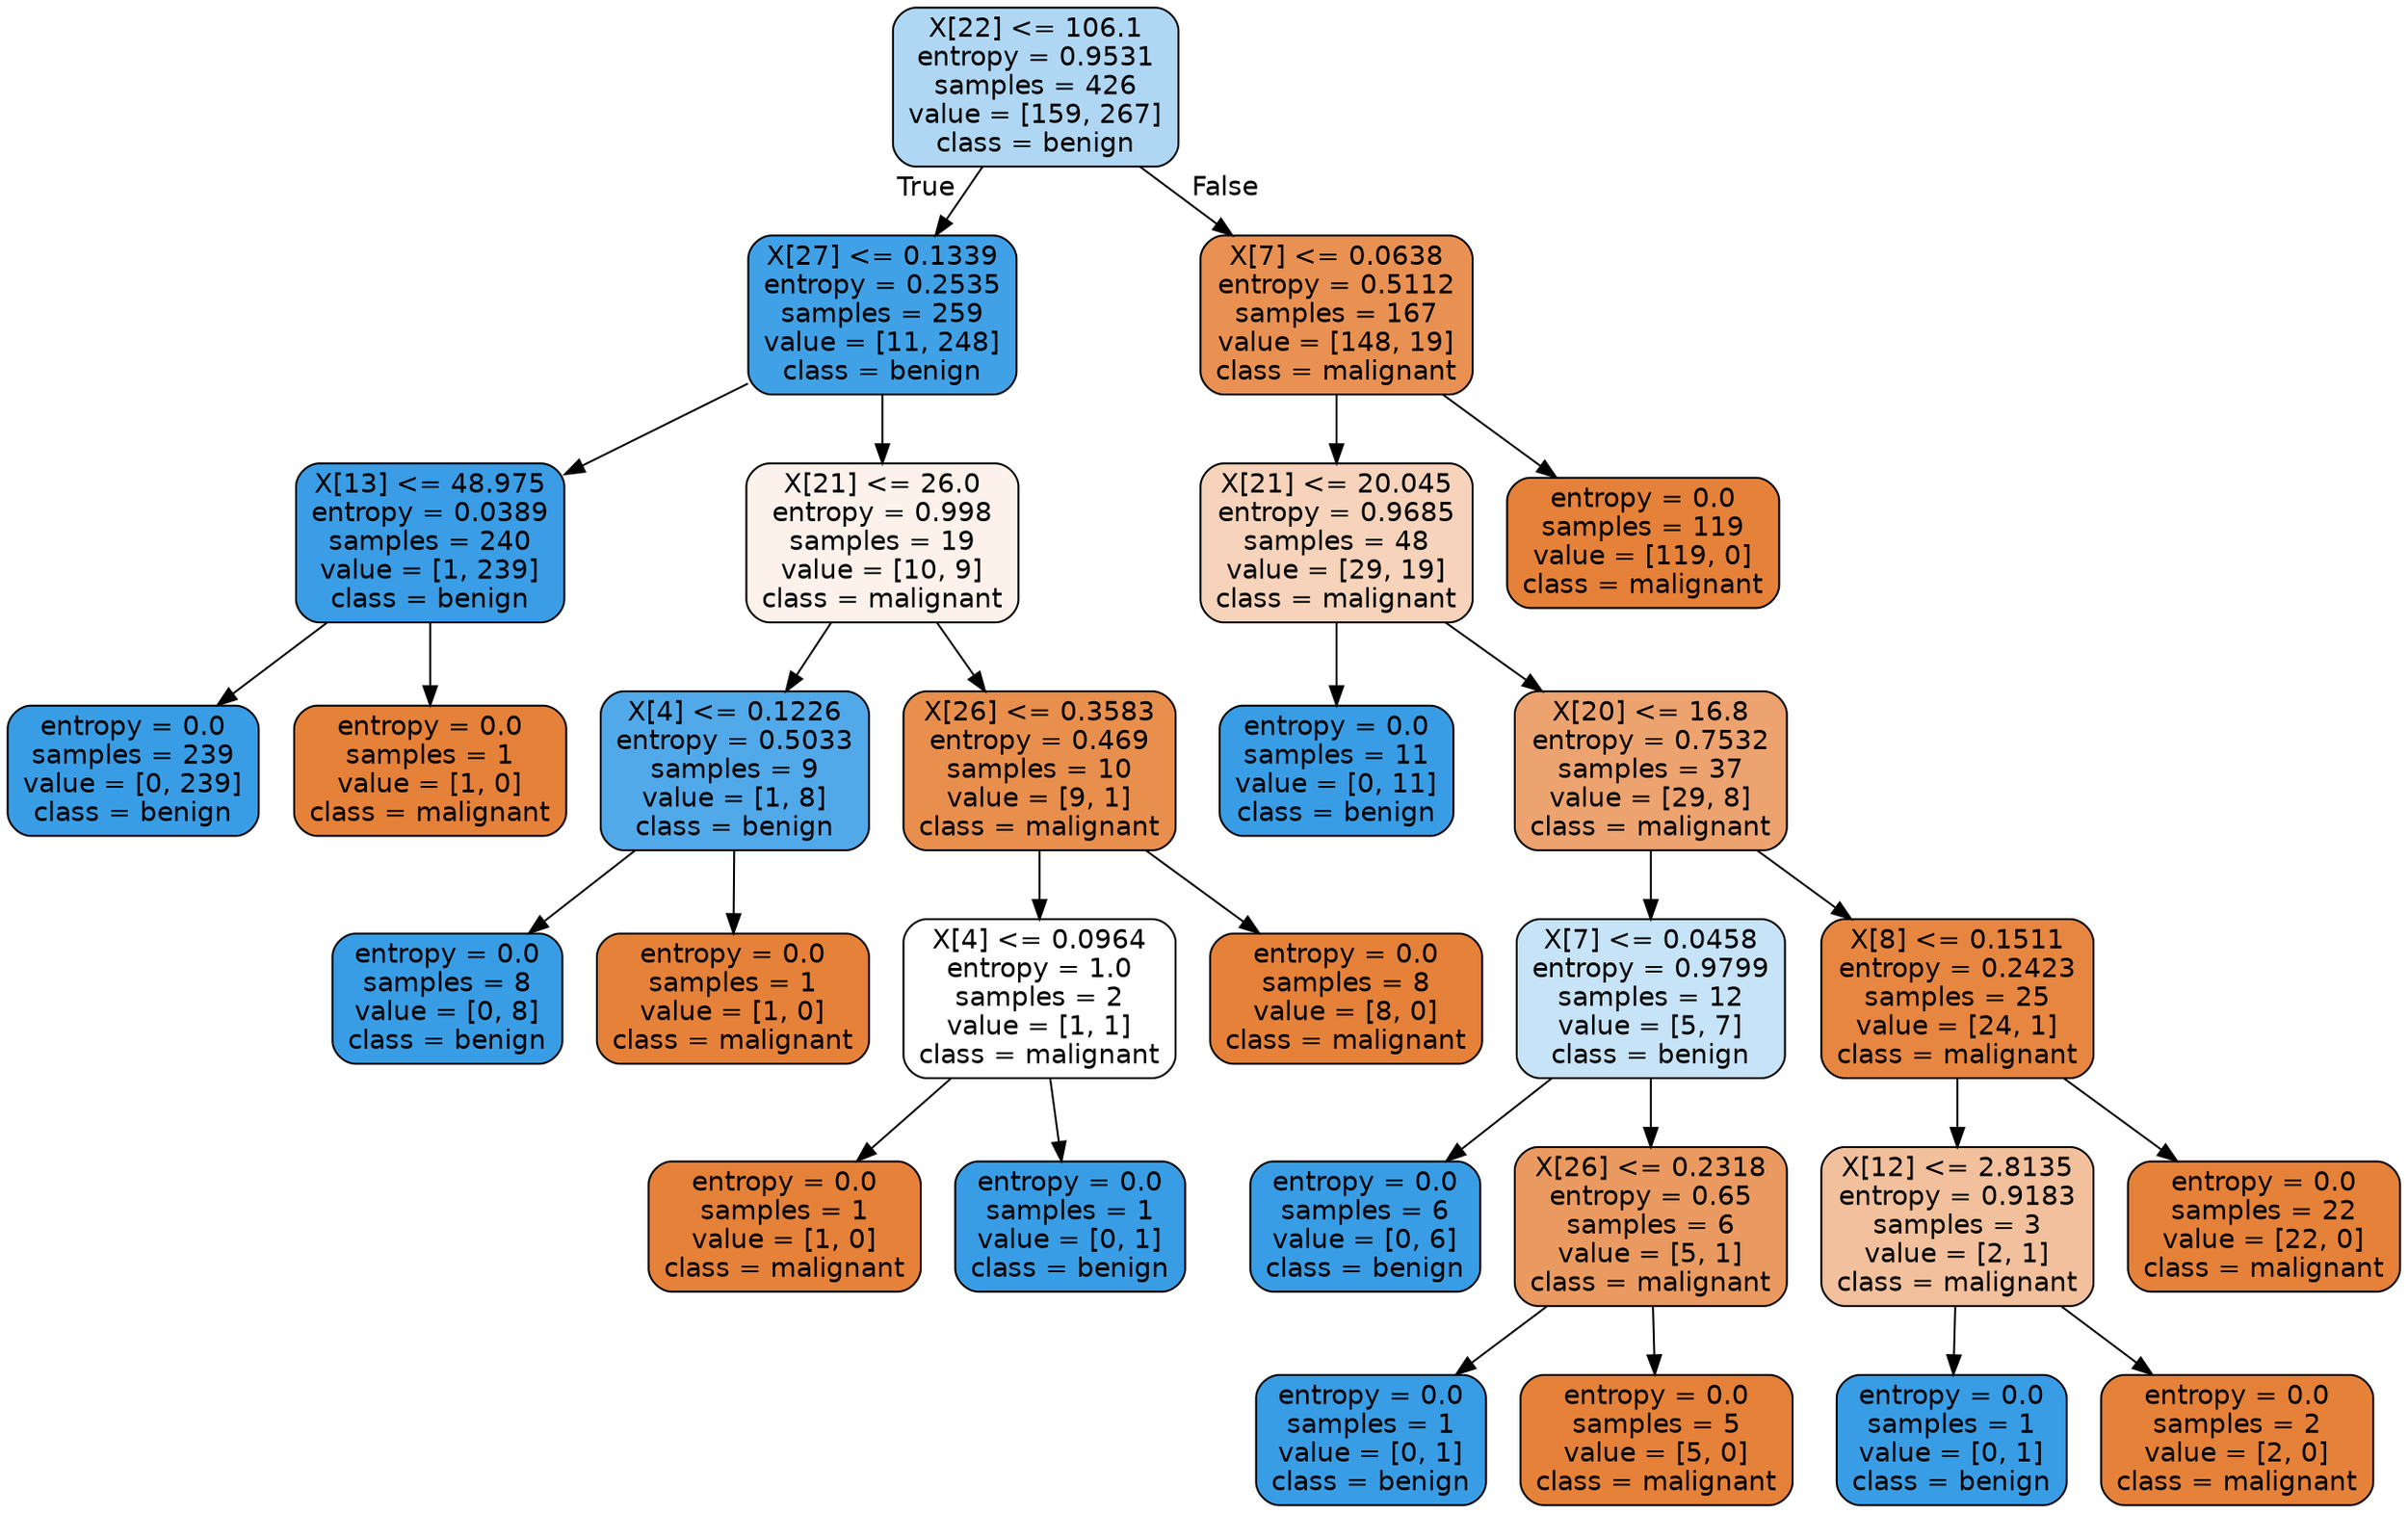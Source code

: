 digraph Tree {
node [shape=box, style="filled, rounded", color="black", fontname=helvetica] ;
edge [fontname=helvetica] ;
0 [label="X[22] <= 106.1\nentropy = 0.9531\nsamples = 426\nvalue = [159, 267]\nclass = benign", fillcolor="#399de567"] ;
1 [label="X[27] <= 0.1339\nentropy = 0.2535\nsamples = 259\nvalue = [11, 248]\nclass = benign", fillcolor="#399de5f4"] ;
0 -> 1 [labeldistance=2.5, labelangle=45, headlabel="True"] ;
2 [label="X[13] <= 48.975\nentropy = 0.0389\nsamples = 240\nvalue = [1, 239]\nclass = benign", fillcolor="#399de5fe"] ;
1 -> 2 ;
3 [label="entropy = 0.0\nsamples = 239\nvalue = [0, 239]\nclass = benign", fillcolor="#399de5ff"] ;
2 -> 3 ;
4 [label="entropy = 0.0\nsamples = 1\nvalue = [1, 0]\nclass = malignant", fillcolor="#e58139ff"] ;
2 -> 4 ;
5 [label="X[21] <= 26.0\nentropy = 0.998\nsamples = 19\nvalue = [10, 9]\nclass = malignant", fillcolor="#e5813919"] ;
1 -> 5 ;
6 [label="X[4] <= 0.1226\nentropy = 0.5033\nsamples = 9\nvalue = [1, 8]\nclass = benign", fillcolor="#399de5df"] ;
5 -> 6 ;
7 [label="entropy = 0.0\nsamples = 8\nvalue = [0, 8]\nclass = benign", fillcolor="#399de5ff"] ;
6 -> 7 ;
8 [label="entropy = 0.0\nsamples = 1\nvalue = [1, 0]\nclass = malignant", fillcolor="#e58139ff"] ;
6 -> 8 ;
9 [label="X[26] <= 0.3583\nentropy = 0.469\nsamples = 10\nvalue = [9, 1]\nclass = malignant", fillcolor="#e58139e3"] ;
5 -> 9 ;
10 [label="X[4] <= 0.0964\nentropy = 1.0\nsamples = 2\nvalue = [1, 1]\nclass = malignant", fillcolor="#e5813900"] ;
9 -> 10 ;
11 [label="entropy = 0.0\nsamples = 1\nvalue = [1, 0]\nclass = malignant", fillcolor="#e58139ff"] ;
10 -> 11 ;
12 [label="entropy = 0.0\nsamples = 1\nvalue = [0, 1]\nclass = benign", fillcolor="#399de5ff"] ;
10 -> 12 ;
13 [label="entropy = 0.0\nsamples = 8\nvalue = [8, 0]\nclass = malignant", fillcolor="#e58139ff"] ;
9 -> 13 ;
14 [label="X[7] <= 0.0638\nentropy = 0.5112\nsamples = 167\nvalue = [148, 19]\nclass = malignant", fillcolor="#e58139de"] ;
0 -> 14 [labeldistance=2.5, labelangle=-45, headlabel="False"] ;
15 [label="X[21] <= 20.045\nentropy = 0.9685\nsamples = 48\nvalue = [29, 19]\nclass = malignant", fillcolor="#e5813958"] ;
14 -> 15 ;
16 [label="entropy = 0.0\nsamples = 11\nvalue = [0, 11]\nclass = benign", fillcolor="#399de5ff"] ;
15 -> 16 ;
17 [label="X[20] <= 16.8\nentropy = 0.7532\nsamples = 37\nvalue = [29, 8]\nclass = malignant", fillcolor="#e58139b9"] ;
15 -> 17 ;
18 [label="X[7] <= 0.0458\nentropy = 0.9799\nsamples = 12\nvalue = [5, 7]\nclass = benign", fillcolor="#399de549"] ;
17 -> 18 ;
19 [label="entropy = 0.0\nsamples = 6\nvalue = [0, 6]\nclass = benign", fillcolor="#399de5ff"] ;
18 -> 19 ;
20 [label="X[26] <= 0.2318\nentropy = 0.65\nsamples = 6\nvalue = [5, 1]\nclass = malignant", fillcolor="#e58139cc"] ;
18 -> 20 ;
21 [label="entropy = 0.0\nsamples = 1\nvalue = [0, 1]\nclass = benign", fillcolor="#399de5ff"] ;
20 -> 21 ;
22 [label="entropy = 0.0\nsamples = 5\nvalue = [5, 0]\nclass = malignant", fillcolor="#e58139ff"] ;
20 -> 22 ;
23 [label="X[8] <= 0.1511\nentropy = 0.2423\nsamples = 25\nvalue = [24, 1]\nclass = malignant", fillcolor="#e58139f4"] ;
17 -> 23 ;
24 [label="X[12] <= 2.8135\nentropy = 0.9183\nsamples = 3\nvalue = [2, 1]\nclass = malignant", fillcolor="#e581397f"] ;
23 -> 24 ;
25 [label="entropy = 0.0\nsamples = 1\nvalue = [0, 1]\nclass = benign", fillcolor="#399de5ff"] ;
24 -> 25 ;
26 [label="entropy = 0.0\nsamples = 2\nvalue = [2, 0]\nclass = malignant", fillcolor="#e58139ff"] ;
24 -> 26 ;
27 [label="entropy = 0.0\nsamples = 22\nvalue = [22, 0]\nclass = malignant", fillcolor="#e58139ff"] ;
23 -> 27 ;
28 [label="entropy = 0.0\nsamples = 119\nvalue = [119, 0]\nclass = malignant", fillcolor="#e58139ff"] ;
14 -> 28 ;
}
